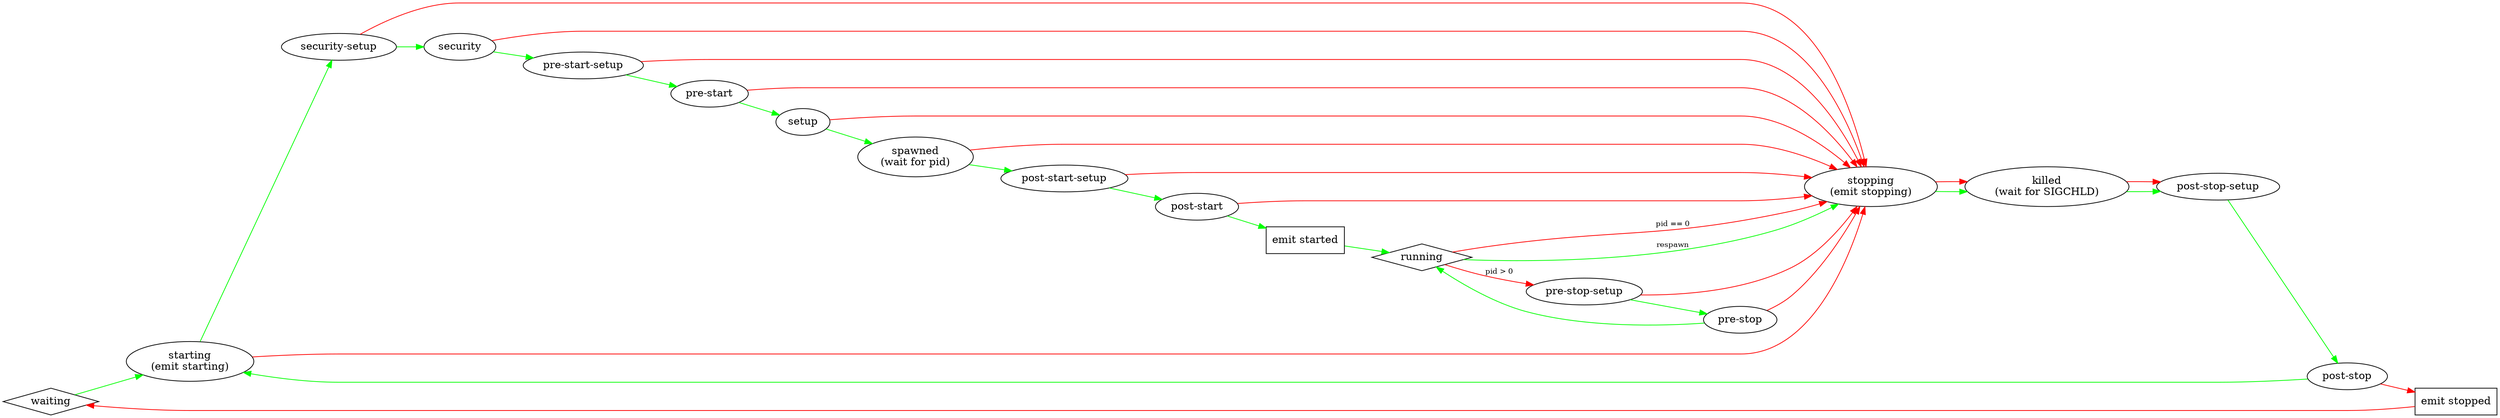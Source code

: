 /* Upstart state machine.
 *
 * Generate with:
 *   dot -Tpng -ostates.png states.dot
 *
 * Diamonds represent natural rest states in which we need to take an action
 * to change the goal.
 *
 * Ovals represent ordinary states which clear themselves when the process
 * being run, or the event that was emitted, finishes.
 *
 * Rectangles represent additional actions that are taken, they are not
 * states, instead you should follow through them to the next real state.
 *
 * Green arrows are followed while the goal is START.
 * Red arrows are followed while the goal is STOP.
 *
 * Note that from the running state, there are two read arrows leaving it;
 * these are chosen based on whether there is a process for the job or not.
 */

digraph {
	rankdir=LR;
	edge [fontsize=10];

	waiting [shape=diamond];
	starting [label="starting\n(emit starting)"];
	security_setup [label="security-setup"];
	security [label="security"];
	pre_start_setup [label="pre-start-setup"];
	pre_start [label="pre-start"];
	setup [label="setup"];
	spawned [label="spawned\n(wait for pid)"];
	post_start_setup [label="post-start-setup"];
	post_start [label="post-start"];
	emit_started [shape=rectangle,label="emit started"];
	running [shape=diamond];
	pre_stop_setup [label="pre-stop-setup"];
	pre_stop [label="pre-stop"];
	stopping [label="stopping\n(emit stopping)"];
	killed [label="killed\n(wait for SIGCHLD)"];
	post_stop_setup [label="post-stop-setup"];
	post_stop [label="post-stop"];
	emit_stopped [shape=rectangle,label="emit stopped"];

	waiting -> starting [color=green];

	starting -> security_setup [color=green];
	starting -> stopping [color=red];

	security_setup -> security [color=green];
	security_setup -> stopping [color=red];

	security -> pre_start_setup [color=green];
	security -> stopping [color=red];

	pre_start_setup -> pre_start [color=green];
	pre_start_setup -> stopping [color=red];

	pre_start -> setup [color=green];
	pre_start -> stopping [color=red];

	setup -> spawned [color=green];
	setup -> stopping [color=red];

	spawned -> post_start_setup [color=green];
	spawned -> stopping [color=red];

	post_start_setup -> post_start [color=green];
	post_start_setup -> stopping [color=red];

	post_start -> emit_started -> running [color=green];
	post_start -> stopping [color=red];

	running -> pre_stop_setup [color=red,label="pid > 0"];
	running -> stopping [color=red,label="pid == 0"];
	running -> stopping [color=green,label="respawn"];

	pre_stop_setup -> pre_stop [color=green];
	pre_stop_setup -> stopping [color=red];

	pre_stop -> running [color=green];
	pre_stop -> stopping [color=red];

	stopping -> killed [color=green];
	stopping -> killed [color=red];
	killed -> post_stop_setup [color=green];
	killed -> post_stop_setup [color=red];

	post_stop_setup -> post_stop [color=green];

	post_stop -> starting [color=green];
	post_stop -> emit_stopped [color=red];
	emit_stopped -> waiting [color=red];
}
